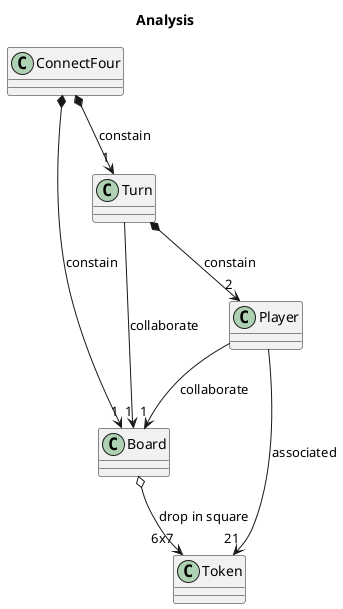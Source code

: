 @startuml Analysis
title Analysis
ConnectFour *--> "1"  Board : constain
ConnectFour *--> "1"  Turn : constain

Turn *--> "2" Player : constain
Turn --> "1" Board: collaborate

Player --> "1" Board : collaborate
Player --> "21" Token : associated

Board o--> "6x7" Token : drop in square
@enduml